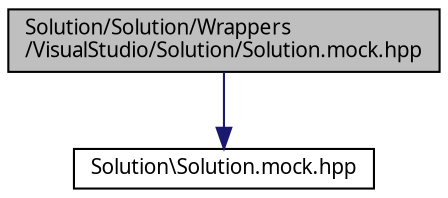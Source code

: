 digraph "Solution/Solution/Wrappers/VisualStudio/Solution/Solution.mock.hpp"
{
 // INTERACTIVE_SVG=YES
  edge [fontname="Verdana",fontsize="10",labelfontname="Verdana",labelfontsize="10"];
  node [fontname="Verdana",fontsize="10",shape=record];
  Node1 [label="Solution/Solution/Wrappers\l/VisualStudio/Solution/Solution.mock.hpp",height=0.2,width=0.4,color="black", fillcolor="grey75", style="filled", fontcolor="black"];
  Node1 -> Node2 [color="midnightblue",fontsize="10",style="solid",fontname="Verdana"];
  Node2 [label="Solution\\Solution.mock.hpp",height=0.2,width=0.4,color="black", fillcolor="white", style="filled",URL="$_solution_2_solution_8mock_8hpp_source.html"];
}
